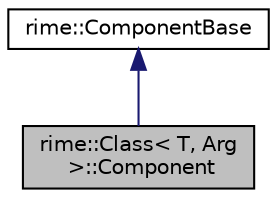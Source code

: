 digraph "rime::Class&lt; T, Arg &gt;::Component"
{
  edge [fontname="Helvetica",fontsize="10",labelfontname="Helvetica",labelfontsize="10"];
  node [fontname="Helvetica",fontsize="10",shape=record];
  Node1 [label="rime::Class\< T, Arg\l \>::Component",height=0.2,width=0.4,color="black", fillcolor="grey75", style="filled" fontcolor="black"];
  Node2 -> Node1 [dir="back",color="midnightblue",fontsize="10",style="solid",fontname="Helvetica"];
  Node2 [label="rime::ComponentBase",height=0.2,width=0.4,color="black", fillcolor="white", style="filled",URL="$a00027.html"];
}
